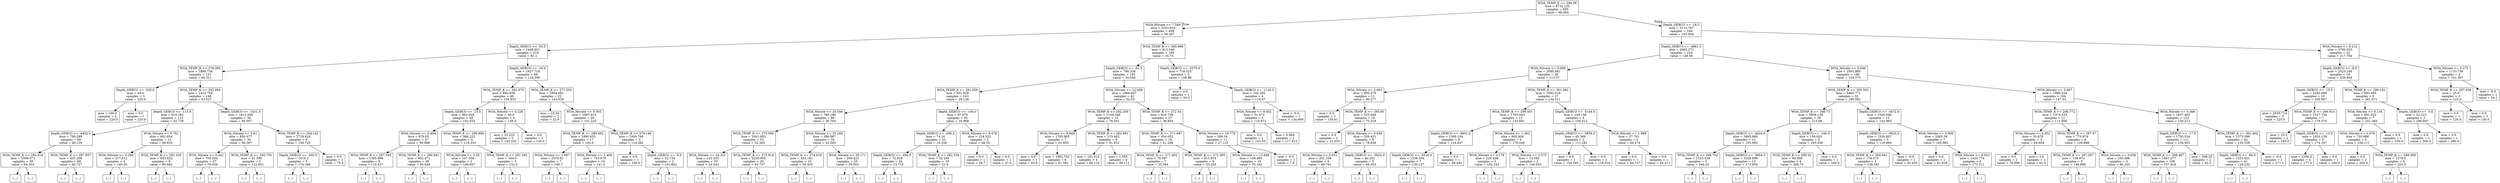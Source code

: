 digraph Tree {
node [shape=box] ;
0 [label="WOA_TEMP_K <= 294.36\nmse = 4732.135\nsamples = 655\nvalue = 96.064"] ;
1 [label="WOA_Nitrate <= 7.549\nmse = 2223.816\nsamples = 409\nvalue = 59.307"] ;
0 -> 1 [labeldistance=2.5, labelangle=45, headlabel="True"] ;
2 [label="Depth_GEBCO <= -50.5\nmse = 2448.621\nsamples = 219\nvalue = 81.1"] ;
1 -> 2 ;
3 [label="WOA_TEMP_K <= 278.384\nmse = 1886.734\nsamples = 151\nvalue = 66.311"] ;
2 -> 3 ;
4 [label="Depth_GEBCO <= -535.0\nmse = 40.0\nsamples = 3\nvalue = 220.0"] ;
3 -> 4 ;
5 [label="mse = 100.0\nsamples = 2\nvalue = 220.0"] ;
4 -> 5 ;
6 [label="mse = 0.0\nsamples = 1\nvalue = 220.0"] ;
4 -> 6 ;
7 [label="WOA_TEMP_K <= 292.064\nmse = 1410.704\nsamples = 148\nvalue = 63.027"] ;
3 -> 7 ;
8 [label="Depth_GEBCO <= -111.0\nmse = 910.162\nsamples = 112\nvalue = 52.729"] ;
7 -> 8 ;
9 [label="Depth_GEBCO <= -4452.5\nmse = 799.289\nsamples = 99\nvalue = 49.126"] ;
8 -> 9 ;
10 [label="WOA_TEMP_K <= 284.616\nmse = 1099.371\nsamples = 39\nvalue = 64.303"] ;
9 -> 10 ;
11 [label="(...)"] ;
10 -> 11 ;
12 [label="(...)"] ;
10 -> 12 ;
73 [label="WOA_TEMP_K <= 287.657\nmse = 435.206\nsamples = 60\nvalue = 40.727"] ;
9 -> 73 ;
74 [label="(...)"] ;
73 -> 74 ;
131 [label="(...)"] ;
73 -> 131 ;
166 [label="WOA_Nitrate <= 0.791\nmse = 681.854\nsamples = 13\nvalue = 86.635"] ;
8 -> 166 ;
167 [label="WOA_Nitrate <= 0.266\nmse = 317.612\nsamples = 4\nvalue = 105.95"] ;
166 -> 167 ;
168 [label="(...)"] ;
167 -> 168 ;
169 [label="(...)"] ;
167 -> 169 ;
174 [label="WOA_TEMP_K <= 281.355\nmse = 643.822\nsamples = 9\nvalue = 80.692"] ;
166 -> 174 ;
175 [label="(...)"] ;
174 -> 175 ;
184 [label="(...)"] ;
174 -> 184 ;
191 [label="Depth_GEBCO <= -1431.0\nmse = 1612.936\nsamples = 36\nvalue = 95.007"] ;
7 -> 191 ;
192 [label="WOA_Nitrate <= 3.61\nmse = 850.077\nsamples = 30\nvalue = 86.367"] ;
191 -> 192 ;
193 [label="WOA_Nitrate <= 0.441\nmse = 705.544\nsamples = 27\nvalue = 79.456"] ;
192 -> 193 ;
194 [label="(...)"] ;
193 -> 194 ;
227 [label="(...)"] ;
193 -> 227 ;
244 [label="WOA_TEMP_K <= 292.755\nmse = 41.599\nsamples = 3\nvalue = 122.651"] ;
192 -> 244 ;
245 [label="(...)"] ;
244 -> 245 ;
248 [label="(...)"] ;
244 -> 248 ;
249 [label="WOA_TEMP_K <= 294.142\nmse = 2719.616\nsamples = 6\nvalue = 156.725"] ;
191 -> 249 ;
250 [label="Depth_GEBCO <= -495.5\nmse = 1874.2\nsamples = 5\nvalue = 170.346"] ;
249 -> 250 ;
251 [label="(...)"] ;
250 -> 251 ;
252 [label="(...)"] ;
250 -> 252 ;
255 [label="mse = 0.0\nsamples = 1\nvalue = 75.0"] ;
249 -> 255 ;
256 [label="Depth_GEBCO <= -18.0\nmse = 1927.718\nsamples = 68\nvalue = 118.306"] ;
2 -> 256 ;
257 [label="WOA_TEMP_K <= 292.675\nmse = 892.938\nsamples = 46\nvalue = 104.933"] ;
256 -> 257 ;
258 [label="Depth_GEBCO <= -23.5\nmse = 862.028\nsamples = 42\nvalue = 102.033"] ;
257 -> 258 ;
259 [label="WOA_Nitrate <= 0.494\nmse = 878.65\nsamples = 37\nvalue = 99.998"] ;
258 -> 259 ;
260 [label="WOA_TEMP_K <= 287.503\nmse = 1385.896\nsamples = 9\nvalue = 110.437"] ;
259 -> 260 ;
261 [label="(...)"] ;
260 -> 261 ;
262 [label="(...)"] ;
260 -> 262 ;
271 [label="WOA_TEMP_K <= 290.581\nmse = 602.971\nsamples = 28\nvalue = 95.648"] ;
259 -> 271 ;
272 [label="(...)"] ;
271 -> 272 ;
317 [label="(...)"] ;
271 -> 317 ;
320 [label="WOA_TEMP_K <= 290.809\nmse = 386.222\nsamples = 5\nvalue = 119.333"] ;
258 -> 320 ;
321 [label="WOA_Nitrate <= 3.28\nmse = 107.556\nsamples = 2\nvalue = 106.667"] ;
320 -> 321 ;
322 [label="(...)"] ;
321 -> 322 ;
323 [label="(...)"] ;
321 -> 323 ;
324 [label="WOA_TEMP_K <= 291.292\nmse = 344.0\nsamples = 3\nvalue = 132.0"] ;
320 -> 324 ;
325 [label="(...)"] ;
324 -> 325 ;
326 [label="(...)"] ;
324 -> 326 ;
329 [label="WOA_Nitrate <= 0.226\nmse = 56.0\nsamples = 4\nvalue = 138.0"] ;
257 -> 329 ;
330 [label="mse = 22.222\nsamples = 2\nvalue = 143.333"] ;
329 -> 330 ;
331 [label="mse = 0.0\nsamples = 2\nvalue = 130.0"] ;
329 -> 331 ;
332 [label="WOA_TEMP_K <= 277.555\nmse = 2904.691\nsamples = 22\nvalue = 143.429"] ;
256 -> 332 ;
333 [label="mse = 23.04\nsamples = 2\nvalue = 22.6"] ;
332 -> 333 ;
334 [label="WOA_Nitrate <= 5.003\nmse = 2087.915\nsamples = 20\nvalue = 151.225"] ;
332 -> 334 ;
335 [label="WOA_TEMP_K <= 289.492\nmse = 1890.833\nsamples = 17\nvalue = 162.0"] ;
334 -> 335 ;
336 [label="WOA_Nitrate <= 1.067\nmse = 2070.81\nsamples = 7\nvalue = 190.7"] ;
335 -> 336 ;
337 [label="(...)"] ;
336 -> 337 ;
340 [label="(...)"] ;
336 -> 340 ;
347 [label="WOA_Nitrate <= 2.408\nmse = 753.679\nsamples = 10\nvalue = 141.5"] ;
335 -> 347 ;
348 [label="(...)"] ;
347 -> 348 ;
355 [label="(...)"] ;
347 -> 355 ;
366 [label="WOA_TEMP_K <= 279.146\nmse = 1000.748\nsamples = 3\nvalue = 114.282"] ;
334 -> 366 ;
367 [label="mse = 0.0\nsamples = 1\nvalue = 190.0"] ;
366 -> 367 ;
368 [label="Depth_GEBCO <= -6.5\nmse = 52.734\nsamples = 2\nvalue = 101.662"] ;
366 -> 368 ;
369 [label="(...)"] ;
368 -> 369 ;
370 [label="(...)"] ;
368 -> 370 ;
371 [label="WOA_TEMP_K <= 285.886\nmse = 912.546\nsamples = 190\nvalue = 35.75"] ;
1 -> 371 ;
372 [label="Depth_GEBCO <= -61.5\nmse = 790.326\nsamples = 185\nvalue = 34.056"] ;
371 -> 372 ;
373 [label="WOA_TEMP_K <= 281.058\nmse = 601.628\nsamples = 143\nvalue = 29.126"] ;
372 -> 373 ;
374 [label="WOA_Nitrate <= 24.506\nmse = 766.186\nsamples = 88\nvalue = 36.704"] ;
373 -> 374 ;
375 [label="WOA_TEMP_K <= 275.585\nmse = 1001.953\nsamples = 53\nvalue = 32.365"] ;
374 -> 375 ;
376 [label="WOA_Nitrate <= 24.321\nmse = 123.203\nsamples = 33\nvalue = 24.543"] ;
375 -> 376 ;
377 [label="(...)"] ;
376 -> 377 ;
428 [label="(...)"] ;
376 -> 428 ;
437 [label="WOA_TEMP_K <= 275.914\nmse = 2220.905\nsamples = 20\nvalue = 45.737"] ;
375 -> 437 ;
438 [label="(...)"] ;
437 -> 438 ;
439 [label="(...)"] ;
437 -> 439 ;
474 [label="WOA_Nitrate <= 25.269\nmse = 386.687\nsamples = 35\nvalue = 42.583"] ;
374 -> 474 ;
475 [label="WOA_TEMP_K <= 274.019\nmse = 452.181\nsamples = 10\nvalue = 55.455"] ;
474 -> 475 ;
476 [label="(...)"] ;
475 -> 476 ;
483 [label="(...)"] ;
475 -> 483 ;
490 [label="WOA_Nitrate <= 29.171\nmse = 209.423\nsamples = 25\nvalue = 35.503"] ;
474 -> 490 ;
491 [label="(...)"] ;
490 -> 491 ;
536 [label="(...)"] ;
490 -> 536 ;
539 [label="Depth_GEBCO <= -104.0\nmse = 97.676\nsamples = 55\nvalue = 16.968"] ;
373 -> 539 ;
540 [label="Depth_GEBCO <= -298.5\nmse = 74.16\nsamples = 53\nvalue = 16.259"] ;
539 -> 540 ;
541 [label="Depth_GEBCO <= -494.5\nmse = 72.818\nsamples = 34\nvalue = 13.715"] ;
540 -> 541 ;
542 [label="(...)"] ;
541 -> 542 ;
571 [label="(...)"] ;
541 -> 571 ;
576 [label="WOA_TEMP_K <= 282.334\nmse = 32.284\nsamples = 19\nvalue = 21.8"] ;
540 -> 576 ;
577 [label="(...)"] ;
576 -> 577 ;
580 [label="(...)"] ;
576 -> 580 ;
595 [label="WOA_Nitrate <= 8.478\nmse = 124.322\nsamples = 2\nvalue = 48.55"] ;
539 -> 595 ;
596 [label="mse = 0.0\nsamples = 1\nvalue = 59.7"] ;
595 -> 596 ;
597 [label="mse = 0.0\nsamples = 1\nvalue = 37.4"] ;
595 -> 597 ;
598 [label="WOA_Nitrate <= 12.609\nmse = 1066.667\nsamples = 42\nvalue = 52.03"] ;
372 -> 598 ;
599 [label="WOA_TEMP_K <= 282.209\nmse = 1104.346\nsamples = 15\nvalue = 78.041"] ;
598 -> 599 ;
600 [label="WOA_Nitrate <= 9.849\nmse = 1785.885\nsamples = 7\nvalue = 61.955"] ;
599 -> 600 ;
601 [label="mse = 0.0\nsamples = 1\nvalue = 65.9"] ;
600 -> 601 ;
602 [label="mse = 1962.762\nsamples = 6\nvalue = 61.561"] ;
600 -> 602 ;
603 [label="WOA_TEMP_K <= 282.891\nmse = 123.463\nsamples = 8\nvalue = 91.652"] ;
599 -> 603 ;
604 [label="mse = 161.515\nsamples = 4\nvalue = 86.114"] ;
603 -> 604 ;
605 [label="mse = 1.555\nsamples = 4\nvalue = 98.112"] ;
603 -> 605 ;
606 [label="WOA_TEMP_K <= 272.54\nmse = 416.739\nsamples = 27\nvalue = 36.804"] ;
598 -> 606 ;
607 [label="WOA_TEMP_K <= 271.687\nmse = 454.052\nsamples = 16\nvalue = 41.298"] ;
606 -> 607 ;
608 [label="WOA_TEMP_K <= 271.402\nmse = 70.097\nsamples = 7\nvalue = 33.594"] ;
607 -> 608 ;
609 [label="(...)"] ;
608 -> 609 ;
610 [label="(...)"] ;
608 -> 610 ;
617 [label="WOA_TEMP_K <= 272.395\nmse = 813.919\nsamples = 9\nvalue = 53.205"] ;
607 -> 617 ;
618 [label="(...)"] ;
617 -> 618 ;
623 [label="(...)"] ;
617 -> 623 ;
624 [label="WOA_Nitrate <= 19.779\nmse = 199.18\nsamples = 11\nvalue = 27.125"] ;
606 -> 624 ;
625 [label="WOA_Nitrate <= 13.948\nmse = 100.985\nsamples = 10\nvalue = 33.162"] ;
624 -> 625 ;
626 [label="(...)"] ;
625 -> 626 ;
627 [label="(...)"] ;
625 -> 627 ;
630 [label="mse = -0.0\nsamples = 1\nvalue = 7.0"] ;
624 -> 630 ;
631 [label="Depth_GEBCO <= -5270.0\nmse = 716.525\nsamples = 5\nvalue = 108.86"] ;
371 -> 631 ;
632 [label="mse = 0.0\nsamples = 1\nvalue = 50.0"] ;
631 -> 632 ;
633 [label="Depth_GEBCO <= -1126.5\nmse = 162.292\nsamples = 4\nvalue = 118.67"] ;
631 -> 633 ;
634 [label="WOA_Nitrate <= 9.402\nmse = 51.473\nsamples = 3\nvalue = 110.671"] ;
633 -> 634 ;
635 [label="mse = 0.0\nsamples = 1\nvalue = 103.53"] ;
634 -> 635 ;
636 [label="mse = 0.964\nsamples = 2\nvalue = 117.812"] ;
634 -> 636 ;
637 [label="mse = -0.0\nsamples = 1\nvalue = 134.669"] ;
633 -> 637 ;
638 [label="Depth_GEBCO <= -16.5\nmse = 3113.787\nsamples = 246\nvalue = 155.004"] ;
0 -> 638 [labeldistance=2.5, labelangle=-45, headlabel="False"] ;
639 [label="Depth_GEBCO <= -4861.5\nmse = 2683.272\nsamples = 224\nvalue = 149.56"] ;
638 -> 639 ;
640 [label="WOA_Nitrate <= 0.089\nmse = 2080.461\nsamples = 28\nvalue = 113.07"] ;
639 -> 640 ;
641 [label="WOA_Nitrate <= 0.003\nmse = 895.275\nsamples = 11\nvalue = 80.277"] ;
640 -> 641 ;
642 [label="mse = 0.0\nsamples = 1\nvalue = 159.61"] ;
641 -> 642 ;
643 [label="WOA_TEMP_K <= 295.65\nmse = 533.284\nsamples = 10\nvalue = 75.318"] ;
641 -> 643 ;
644 [label="mse = 0.0\nsamples = 1\nvalue = 21.053"] ;
643 -> 644 ;
645 [label="WOA_Nitrate <= 0.039\nmse = 359.431\nsamples = 9\nvalue = 78.936"] ;
643 -> 645 ;
646 [label="WOA_Nitrate <= 0.031\nmse = 351.109\nsamples = 4\nvalue = 99.701"] ;
645 -> 646 ;
647 [label="(...)"] ;
646 -> 647 ;
650 [label="(...)"] ;
646 -> 650 ;
653 [label="Depth_GEBCO <= -5624.0\nmse = 40.201\nsamples = 5\nvalue = 68.553"] ;
645 -> 653 ;
654 [label="(...)"] ;
653 -> 654 ;
655 [label="(...)"] ;
653 -> 655 ;
662 [label="WOA_TEMP_K <= 301.092\nmse = 1692.516\nsamples = 17\nvalue = 134.511"] ;
640 -> 662 ;
663 [label="WOA_TEMP_K <= 299.401\nmse = 1793.943\nsamples = 13\nvalue = 143.661"] ;
662 -> 663 ;
664 [label="Depth_GEBCO <= -4901.0\nmse = 1399.104\nsamples = 8\nvalue = 124.607"] ;
663 -> 664 ;
665 [label="Depth_GEBCO <= -5216.0\nmse = 1336.554\nsamples = 7\nvalue = 135.157"] ;
664 -> 665 ;
666 [label="(...)"] ;
665 -> 666 ;
669 [label="(...)"] ;
665 -> 669 ;
678 [label="mse = 0.0\nsamples = 1\nvalue = 89.442"] ;
664 -> 678 ;
679 [label="WOA_Nitrate <= 1.362\nmse = 600.904\nsamples = 5\nvalue = 179.046"] ;
663 -> 679 ;
680 [label="WOA_Nitrate <= 0.176\nmse = 225.438\nsamples = 3\nvalue = 192.243"] ;
679 -> 680 ;
681 [label="(...)"] ;
680 -> 681 ;
682 [label="(...)"] ;
680 -> 682 ;
685 [label="WOA_Nitrate <= 2.575\nmse = 15.582\nsamples = 2\nvalue = 146.053"] ;
679 -> 685 ;
686 [label="(...)"] ;
685 -> 686 ;
687 [label="(...)"] ;
685 -> 687 ;
688 [label="Depth_GEBCO <= -5144.0\nmse = 145.156\nsamples = 4\nvalue = 104.012"] ;
662 -> 688 ;
689 [label="Depth_GEBCO <= -5859.0\nmse = 45.366\nsamples = 2\nvalue = 111.281"] ;
688 -> 689 ;
690 [label="mse = 0.0\nsamples = 1\nvalue = 104.545"] ;
689 -> 690 ;
691 [label="mse = 0.0\nsamples = 1\nvalue = 118.016"] ;
689 -> 691 ;
692 [label="WOA_Nitrate <= 1.998\nmse = 27.701\nsamples = 2\nvalue = 89.474"] ;
688 -> 692 ;
693 [label="mse = 0.0\nsamples = 1\nvalue = 94.737"] ;
692 -> 693 ;
694 [label="mse = 0.0\nsamples = 1\nvalue = 84.211"] ;
692 -> 694 ;
695 [label="WOA_Nitrate <= 0.046\nmse = 2563.985\nsamples = 196\nvalue = 154.373"] ;
639 -> 695 ;
696 [label="WOA_TEMP_K <= 300.503\nmse = 4465.771\nsamples = 32\nvalue = 188.092"] ;
695 -> 696 ;
697 [label="WOA_TEMP_K <= 298.73\nmse = 3859.138\nsamples = 20\nvalue = 213.88"] ;
696 -> 697 ;
698 [label="Depth_GEBCO <= -4624.0\nmse = 3895.966\nsamples = 15\nvalue = 195.992"] ;
697 -> 698 ;
699 [label="WOA_TEMP_K <= 296.702\nmse = 1523.438\nsamples = 3\nvalue = 246.25"] ;
698 -> 699 ;
700 [label="(...)"] ;
699 -> 700 ;
701 [label="(...)"] ;
699 -> 701 ;
704 [label="Depth_GEBCO <= -3954.5\nmse = 3328.899\nsamples = 12\nvalue = 173.656"] ;
698 -> 704 ;
705 [label="(...)"] ;
704 -> 705 ;
708 [label="(...)"] ;
704 -> 708 ;
715 [label="Depth_GEBCO <= -140.5\nmse = 158.025\nsamples = 5\nvalue = 265.556"] ;
697 -> 715 ;
716 [label="WOA_TEMP_K <= 299.52\nmse = 85.938\nsamples = 4\nvalue = 268.75"] ;
715 -> 716 ;
717 [label="(...)"] ;
716 -> 717 ;
718 [label="(...)"] ;
716 -> 718 ;
719 [label="mse = 0.0\nsamples = 1\nvalue = 240.0"] ;
715 -> 719 ;
720 [label="Depth_GEBCO <= -3472.0\nmse = 2326.948\nsamples = 12\nvalue = 142.963"] ;
696 -> 720 ;
721 [label="Depth_GEBCO <= -3923.0\nmse = 1530.607\nsamples = 5\nvalue = 119.964"] ;
720 -> 721 ;
722 [label="WOA_TEMP_K <= 300.941\nmse = 178.375\nsamples = 4\nvalue = 138.591"] ;
721 -> 722 ;
723 [label="(...)"] ;
722 -> 723 ;
724 [label="(...)"] ;
722 -> 724 ;
729 [label="mse = -0.0\nsamples = 1\nvalue = 45.455"] ;
721 -> 729 ;
730 [label="WOA_Nitrate <= 0.009\nmse = 2065.38\nsamples = 7\nvalue = 165.962"] ;
720 -> 730 ;
731 [label="mse = 0.0\nsamples = 1\nvalue = 81.818"] ;
730 -> 731 ;
732 [label="WOA_Nitrate <= 0.023\nmse = 1420.774\nsamples = 6\nvalue = 175.311"] ;
730 -> 732 ;
733 [label="(...)"] ;
732 -> 733 ;
734 [label="(...)"] ;
732 -> 734 ;
739 [label="WOA_Nitrate <= 0.067\nmse = 1900.434\nsamples = 164\nvalue = 147.53"] ;
695 -> 739 ;
740 [label="WOA_TEMP_K <= 296.772\nmse = 1374.333\nsamples = 11\nvalue = 111.956"] ;
739 -> 740 ;
741 [label="WOA_Nitrate <= 0.052\nmse = 20.678\nsamples = 3\nvalue = 64.604"] ;
740 -> 741 ;
742 [label="mse = 0.0\nsamples = 1\nvalue = 70.009"] ;
741 -> 742 ;
743 [label="mse = 2.0\nsamples = 2\nvalue = 61.0"] ;
741 -> 743 ;
744 [label="WOA_TEMP_K <= 297.47\nmse = 770.974\nsamples = 8\nvalue = 128.868"] ;
740 -> 744 ;
745 [label="WOA_TEMP_K <= 297.267\nmse = 136.973\nsamples = 5\nvalue = 146.998"] ;
744 -> 745 ;
746 [label="(...)"] ;
745 -> 746 ;
747 [label="(...)"] ;
745 -> 747 ;
750 [label="WOA_Nitrate <= 0.056\nmse = 255.466\nsamples = 3\nvalue = 96.233"] ;
744 -> 750 ;
751 [label="(...)"] ;
750 -> 751 ;
752 [label="(...)"] ;
750 -> 752 ;
755 [label="WOA_Nitrate <= 0.366\nmse = 1837.492\nsamples = 153\nvalue = 150.212"] ;
739 -> 755 ;
756 [label="Depth_GEBCO <= -17.5\nmse = 1750.554\nsamples = 111\nvalue = 156.903"] ;
755 -> 756 ;
757 [label="WOA_TEMP_K <= 298.487\nmse = 1667.077\nsamples = 109\nvalue = 157.918"] ;
756 -> 757 ;
758 [label="(...)"] ;
757 -> 758 ;
857 [label="(...)"] ;
757 -> 857 ;
924 [label="mse = 506.25\nsamples = 2\nvalue = 62.5"] ;
756 -> 924 ;
925 [label="WOA_TEMP_K <= 301.464\nmse = 1575.096\nsamples = 42\nvalue = 130.558"] ;
755 -> 925 ;
926 [label="Depth_GEBCO <= -84.0\nmse = 1253.821\nsamples = 41\nvalue = 128.232"] ;
925 -> 926 ;
927 [label="(...)"] ;
926 -> 927 ;
980 [label="(...)"] ;
926 -> 980 ;
1001 [label="mse = -0.0\nsamples = 1\nvalue = 277.1"] ;
925 -> 1001 ;
1002 [label="WOA_Nitrate <= 0.212\nmse = 3795.023\nsamples = 22\nvalue = 217.784"] ;
638 -> 1002 ;
1003 [label="Depth_GEBCO <= -9.0\nmse = 2523.246\nsamples = 19\nvalue = 229.828"] ;
1002 -> 1003 ;
1004 [label="Depth_GEBCO <= -15.5\nmse = 2282.889\nsamples = 10\nvalue = 200.667"] ;
1003 -> 1004 ;
1005 [label="mse = 2035.714\nsamples = 3\nvalue = 225.0"] ;
1004 -> 1005 ;
1006 [label="WOA_TEMP_K <= 296.914\nmse = 1527.734\nsamples = 7\nvalue = 179.375"] ;
1004 -> 1006 ;
1007 [label="mse = 25.0\nsamples = 2\nvalue = 195.0"] ;
1006 -> 1007 ;
1008 [label="Depth_GEBCO <= -13.5\nmse = 1920.139\nsamples = 5\nvalue = 174.167"] ;
1006 -> 1008 ;
1009 [label="mse = 2256.0\nsamples = 4\nvalue = 177.0"] ;
1008 -> 1009 ;
1010 [label="mse = 0.0\nsamples = 1\nvalue = 160.0"] ;
1008 -> 1010 ;
1011 [label="WOA_TEMP_K <= 299.102\nmse = 893.495\nsamples = 9\nvalue = 261.071"] ;
1003 -> 1011 ;
1012 [label="WOA_Nitrate <= 0.134\nmse = 691.322\nsamples = 7\nvalue = 251.364"] ;
1011 -> 1012 ;
1013 [label="WOA_Nitrate <= 0.079\nmse = 720.988\nsamples = 6\nvalue = 256.111"] ;
1012 -> 1013 ;
1014 [label="mse = 0.0\nsamples = 2\nvalue = 260.0"] ;
1013 -> 1014 ;
1015 [label="WOA_TEMP_K <= 298.009\nmse = 1276.0\nsamples = 4\nvalue = 253.0"] ;
1013 -> 1015 ;
1016 [label="(...)"] ;
1015 -> 1016 ;
1017 [label="(...)"] ;
1015 -> 1017 ;
1018 [label="mse = 0.0\nsamples = 1\nvalue = 230.0"] ;
1012 -> 1018 ;
1019 [label="Depth_GEBCO <= -5.0\nmse = 22.222\nsamples = 2\nvalue = 296.667"] ;
1011 -> 1019 ;
1020 [label="mse = 0.0\nsamples = 1\nvalue = 300.0"] ;
1019 -> 1020 ;
1021 [label="mse = 0.0\nsamples = 1\nvalue = 290.0"] ;
1019 -> 1021 ;
1022 [label="WOA_Nitrate <= 0.272\nmse = 1133.736\nsamples = 3\nvalue = 101.367"] ;
1002 -> 1022 ;
1023 [label="WOA_TEMP_K <= 297.458\nmse = 25.0\nsamples = 2\nvalue = 125.0"] ;
1022 -> 1023 ;
1024 [label="mse = 0.0\nsamples = 1\nvalue = 120.0"] ;
1023 -> 1024 ;
1025 [label="mse = 0.0\nsamples = 1\nvalue = 130.0"] ;
1023 -> 1025 ;
1026 [label="mse = -0.0\nsamples = 1\nvalue = 54.1"] ;
1022 -> 1026 ;
}